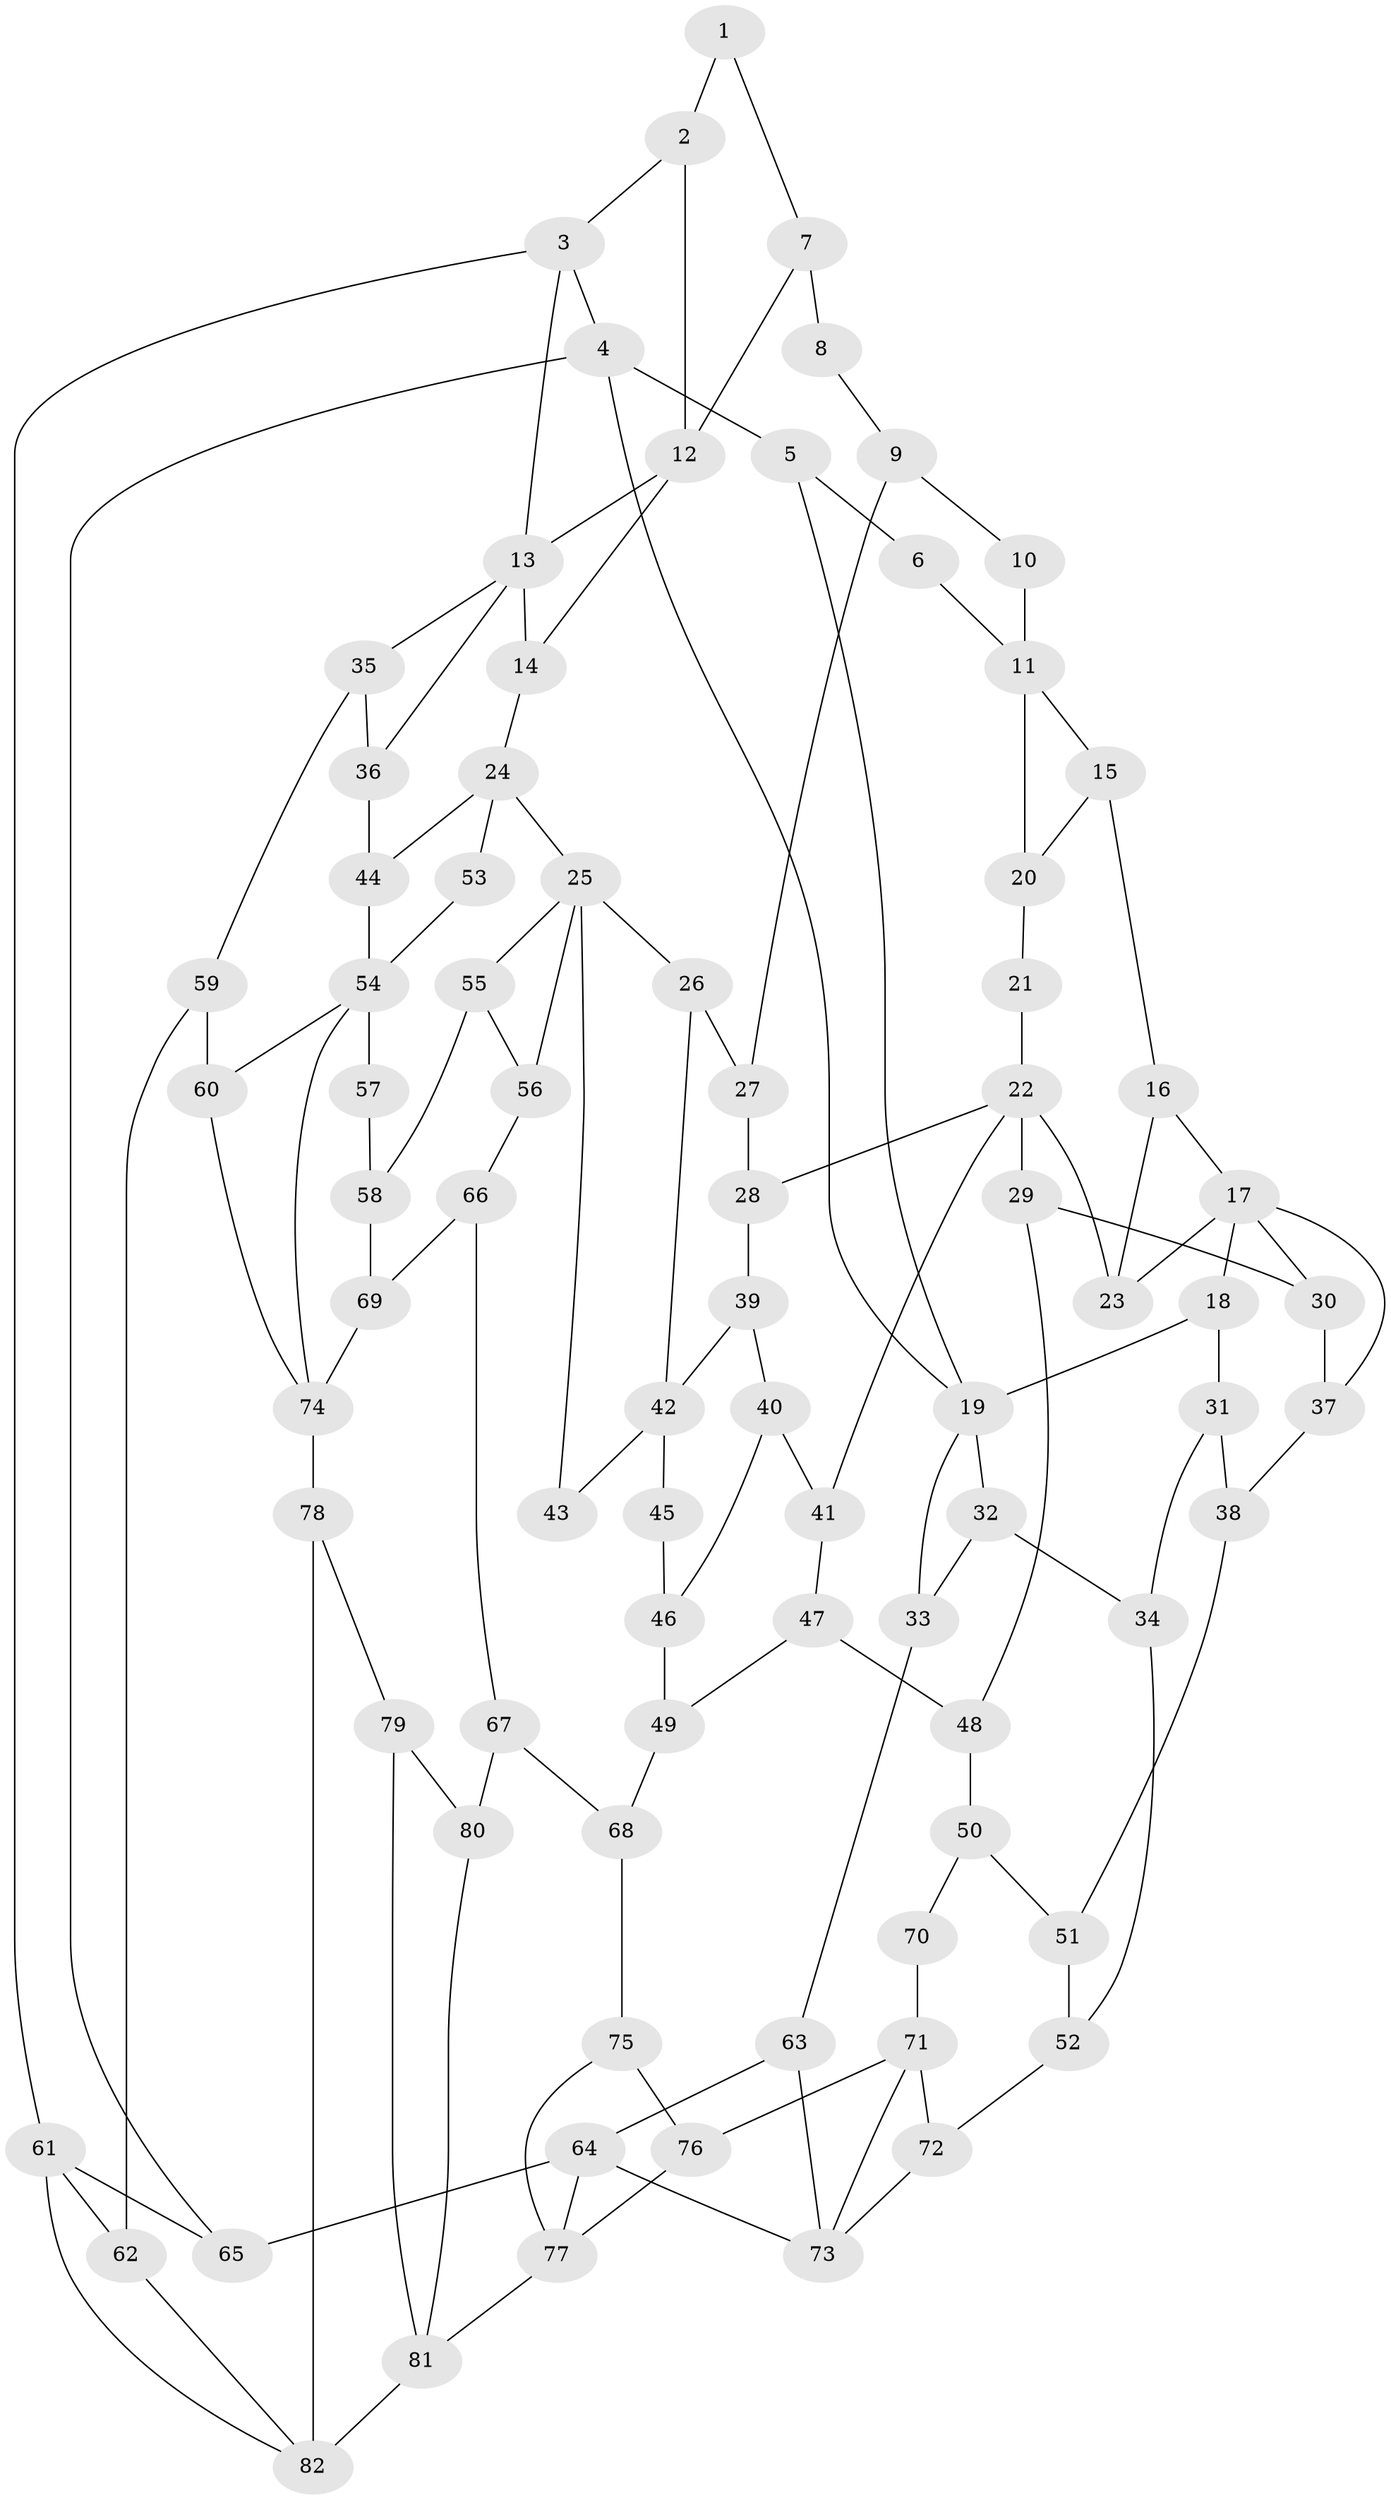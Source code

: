 // original degree distribution, {4: 0.20588235294117646, 5: 0.5661764705882353, 3: 0.022058823529411766, 6: 0.20588235294117646}
// Generated by graph-tools (version 1.1) at 2025/54/03/04/25 22:54:49]
// undirected, 82 vertices, 131 edges
graph export_dot {
  node [color=gray90,style=filled];
  1;
  2;
  3;
  4;
  5;
  6;
  7;
  8;
  9;
  10;
  11;
  12;
  13;
  14;
  15;
  16;
  17;
  18;
  19;
  20;
  21;
  22;
  23;
  24;
  25;
  26;
  27;
  28;
  29;
  30;
  31;
  32;
  33;
  34;
  35;
  36;
  37;
  38;
  39;
  40;
  41;
  42;
  43;
  44;
  45;
  46;
  47;
  48;
  49;
  50;
  51;
  52;
  53;
  54;
  55;
  56;
  57;
  58;
  59;
  60;
  61;
  62;
  63;
  64;
  65;
  66;
  67;
  68;
  69;
  70;
  71;
  72;
  73;
  74;
  75;
  76;
  77;
  78;
  79;
  80;
  81;
  82;
  1 -- 2 [weight=1.0];
  1 -- 7 [weight=1.0];
  2 -- 3 [weight=1.0];
  2 -- 12 [weight=1.0];
  3 -- 4 [weight=1.0];
  3 -- 13 [weight=1.0];
  3 -- 61 [weight=1.0];
  4 -- 5 [weight=1.0];
  4 -- 19 [weight=1.0];
  4 -- 65 [weight=1.0];
  5 -- 6 [weight=1.0];
  5 -- 19 [weight=1.0];
  6 -- 11 [weight=2.0];
  7 -- 8 [weight=2.0];
  7 -- 12 [weight=1.0];
  8 -- 9 [weight=1.0];
  9 -- 10 [weight=1.0];
  9 -- 27 [weight=1.0];
  10 -- 11 [weight=2.0];
  11 -- 15 [weight=1.0];
  11 -- 20 [weight=1.0];
  12 -- 13 [weight=1.0];
  12 -- 14 [weight=1.0];
  13 -- 14 [weight=1.0];
  13 -- 35 [weight=1.0];
  13 -- 36 [weight=1.0];
  14 -- 24 [weight=1.0];
  15 -- 16 [weight=1.0];
  15 -- 20 [weight=1.0];
  16 -- 17 [weight=1.0];
  16 -- 23 [weight=1.0];
  17 -- 18 [weight=2.0];
  17 -- 23 [weight=1.0];
  17 -- 30 [weight=1.0];
  17 -- 37 [weight=1.0];
  18 -- 19 [weight=2.0];
  18 -- 31 [weight=2.0];
  19 -- 32 [weight=1.0];
  19 -- 33 [weight=1.0];
  20 -- 21 [weight=1.0];
  21 -- 22 [weight=2.0];
  22 -- 23 [weight=1.0];
  22 -- 28 [weight=1.0];
  22 -- 29 [weight=1.0];
  22 -- 41 [weight=1.0];
  24 -- 25 [weight=2.0];
  24 -- 44 [weight=1.0];
  24 -- 53 [weight=2.0];
  25 -- 26 [weight=1.0];
  25 -- 43 [weight=1.0];
  25 -- 55 [weight=1.0];
  25 -- 56 [weight=1.0];
  26 -- 27 [weight=1.0];
  26 -- 42 [weight=1.0];
  27 -- 28 [weight=1.0];
  28 -- 39 [weight=1.0];
  29 -- 30 [weight=1.0];
  29 -- 48 [weight=1.0];
  30 -- 37 [weight=1.0];
  31 -- 34 [weight=1.0];
  31 -- 38 [weight=1.0];
  32 -- 33 [weight=1.0];
  32 -- 34 [weight=1.0];
  33 -- 63 [weight=1.0];
  34 -- 52 [weight=1.0];
  35 -- 36 [weight=1.0];
  35 -- 59 [weight=1.0];
  36 -- 44 [weight=1.0];
  37 -- 38 [weight=1.0];
  38 -- 51 [weight=1.0];
  39 -- 40 [weight=1.0];
  39 -- 42 [weight=1.0];
  40 -- 41 [weight=1.0];
  40 -- 46 [weight=1.0];
  41 -- 47 [weight=1.0];
  42 -- 43 [weight=2.0];
  42 -- 45 [weight=2.0];
  44 -- 54 [weight=1.0];
  45 -- 46 [weight=1.0];
  46 -- 49 [weight=1.0];
  47 -- 48 [weight=1.0];
  47 -- 49 [weight=1.0];
  48 -- 50 [weight=1.0];
  49 -- 68 [weight=1.0];
  50 -- 51 [weight=1.0];
  50 -- 70 [weight=1.0];
  51 -- 52 [weight=1.0];
  52 -- 72 [weight=1.0];
  53 -- 54 [weight=1.0];
  54 -- 57 [weight=2.0];
  54 -- 60 [weight=1.0];
  54 -- 74 [weight=1.0];
  55 -- 56 [weight=1.0];
  55 -- 58 [weight=1.0];
  56 -- 66 [weight=1.0];
  57 -- 58 [weight=1.0];
  58 -- 69 [weight=1.0];
  59 -- 60 [weight=1.0];
  59 -- 62 [weight=1.0];
  60 -- 74 [weight=1.0];
  61 -- 62 [weight=1.0];
  61 -- 65 [weight=1.0];
  61 -- 82 [weight=1.0];
  62 -- 82 [weight=1.0];
  63 -- 64 [weight=1.0];
  63 -- 73 [weight=1.0];
  64 -- 65 [weight=2.0];
  64 -- 73 [weight=1.0];
  64 -- 77 [weight=2.0];
  66 -- 67 [weight=1.0];
  66 -- 69 [weight=1.0];
  67 -- 68 [weight=1.0];
  67 -- 80 [weight=1.0];
  68 -- 75 [weight=1.0];
  69 -- 74 [weight=1.0];
  70 -- 71 [weight=2.0];
  71 -- 72 [weight=1.0];
  71 -- 73 [weight=1.0];
  71 -- 76 [weight=1.0];
  72 -- 73 [weight=1.0];
  74 -- 78 [weight=2.0];
  75 -- 76 [weight=1.0];
  75 -- 77 [weight=1.0];
  76 -- 77 [weight=1.0];
  77 -- 81 [weight=2.0];
  78 -- 79 [weight=1.0];
  78 -- 82 [weight=1.0];
  79 -- 80 [weight=1.0];
  79 -- 81 [weight=1.0];
  80 -- 81 [weight=1.0];
  81 -- 82 [weight=2.0];
}

